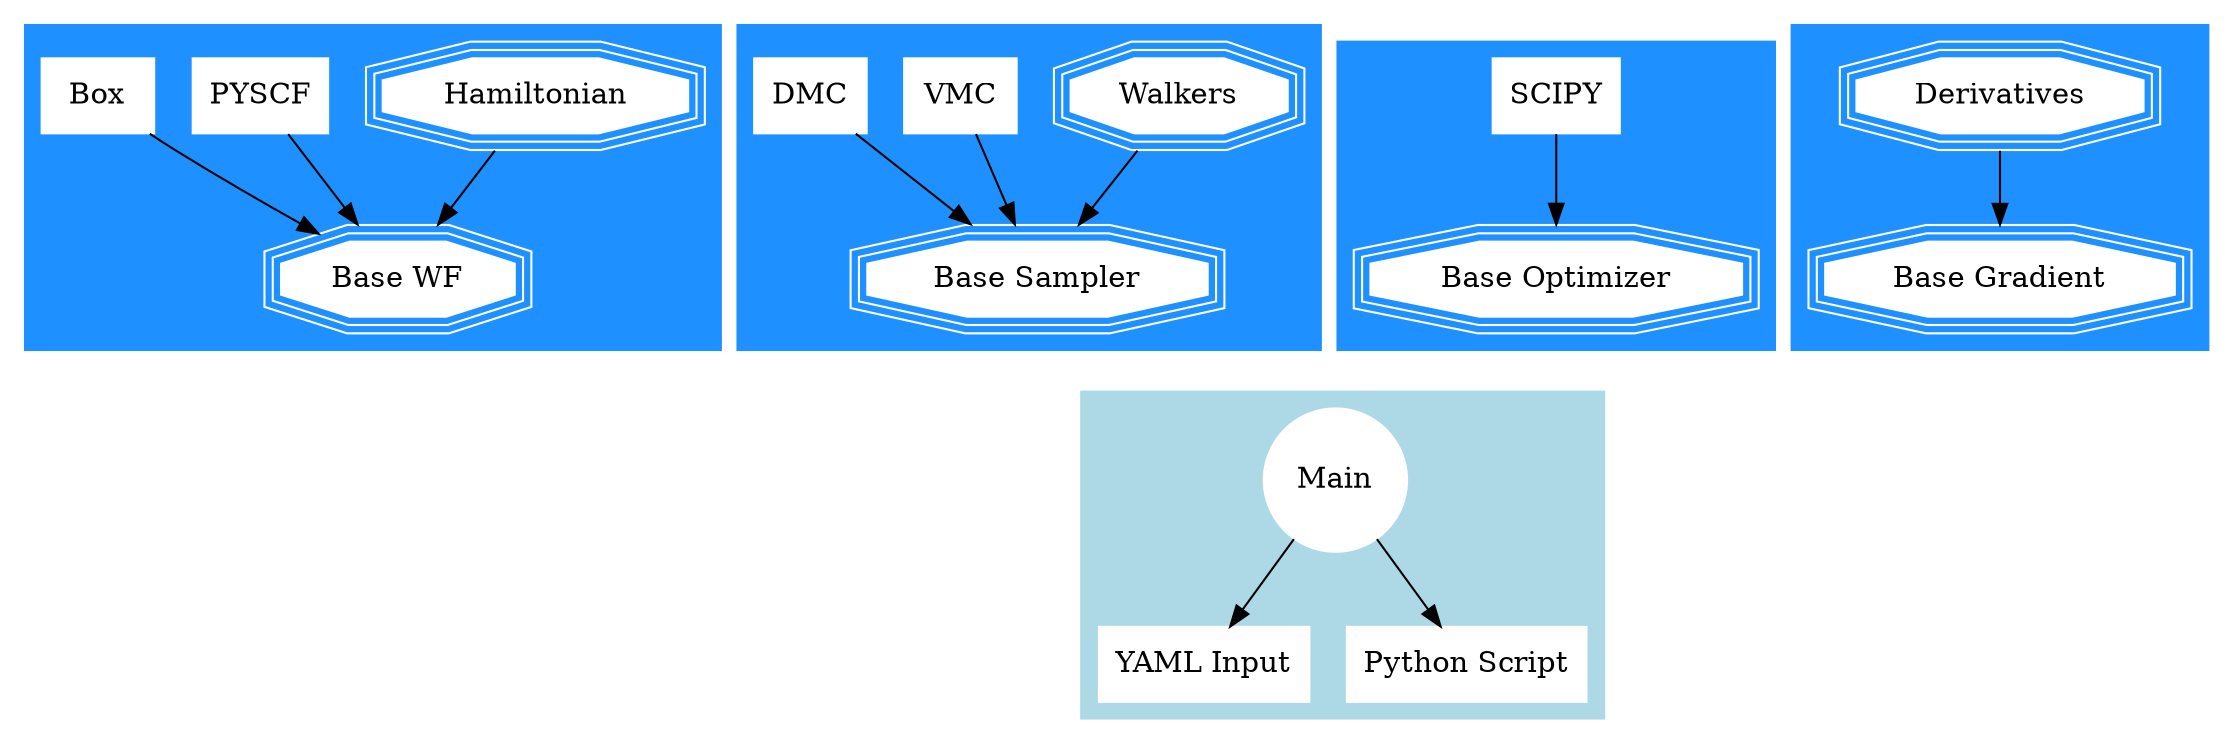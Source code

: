 digraph G {

compound=true;
rankdir=TB;


subgraph clustermain{
	style=filled;
	rank=same;
	node [style=filled, color=white];
	main[label="Main", shape=circle]
	yaml[label="YAML Input", shape=rect]
	script[label="Python Script", shape=rect]
	color=lightblue
	main -> yaml;
	main -> script; 
}

subgraph clusterWF{
	style=filled;
	rank=same;
	node [style=filled, color=white];
	baseWF[label="Base WF", shape="tripleoctagon"]
	ham[label="Hamiltonian", shape="tripleoctagon"]	
	pyscf[label="PYSCF", shape=rect]
	box3d[label="Box", shape=rect]
	pyscf -> baseWF;
	box3d -> baseWF;
	ham -> baseWF;
	color=dodgerblue1;
}

subgraph clusterSampler{
	style=filled;
	rank=same;
	node [style=filled, color=white];
	baseSampler[label="Base Sampler", shape="tripleoctagon"]
	walkers[label="Walkers", shape="tripleoctagon"]
	vmc[label="VMC", shape=rect]
	dmc[label="DMC", shape=rect]
	color=dodgerblue1;
	vmc -> baseSampler;
	dmc -> baseSampler;
	walkers -> baseSampler;
}

subgraph clusterOpt{
	style=filled;
	rank=same;
	node [style=filled, color=white];
	baseOpt[label="Base Optimizer", shape="tripleoctagon"]
	scipy[label="SCIPY", shape=rect]
	color=dodgerblue1;
	scipy -> baseOpt;	
}

subgraph clusterGrad{
	style=filled;
	rank=same;
	node [style=filled, color=white];
	baseGrad[label="Base Gradient", shape="tripleoctagon"]
	deriv[label="Derivatives", shape="tripleoctagon"]
	deriv -> baseGrad;
	color=dodgerblue1;
}

baseGrad -> main[style=invis]
baseWF -> main[style=invis]
baseSampler -> main[style=invis]
baseOpt -> main[style=invis]
}
